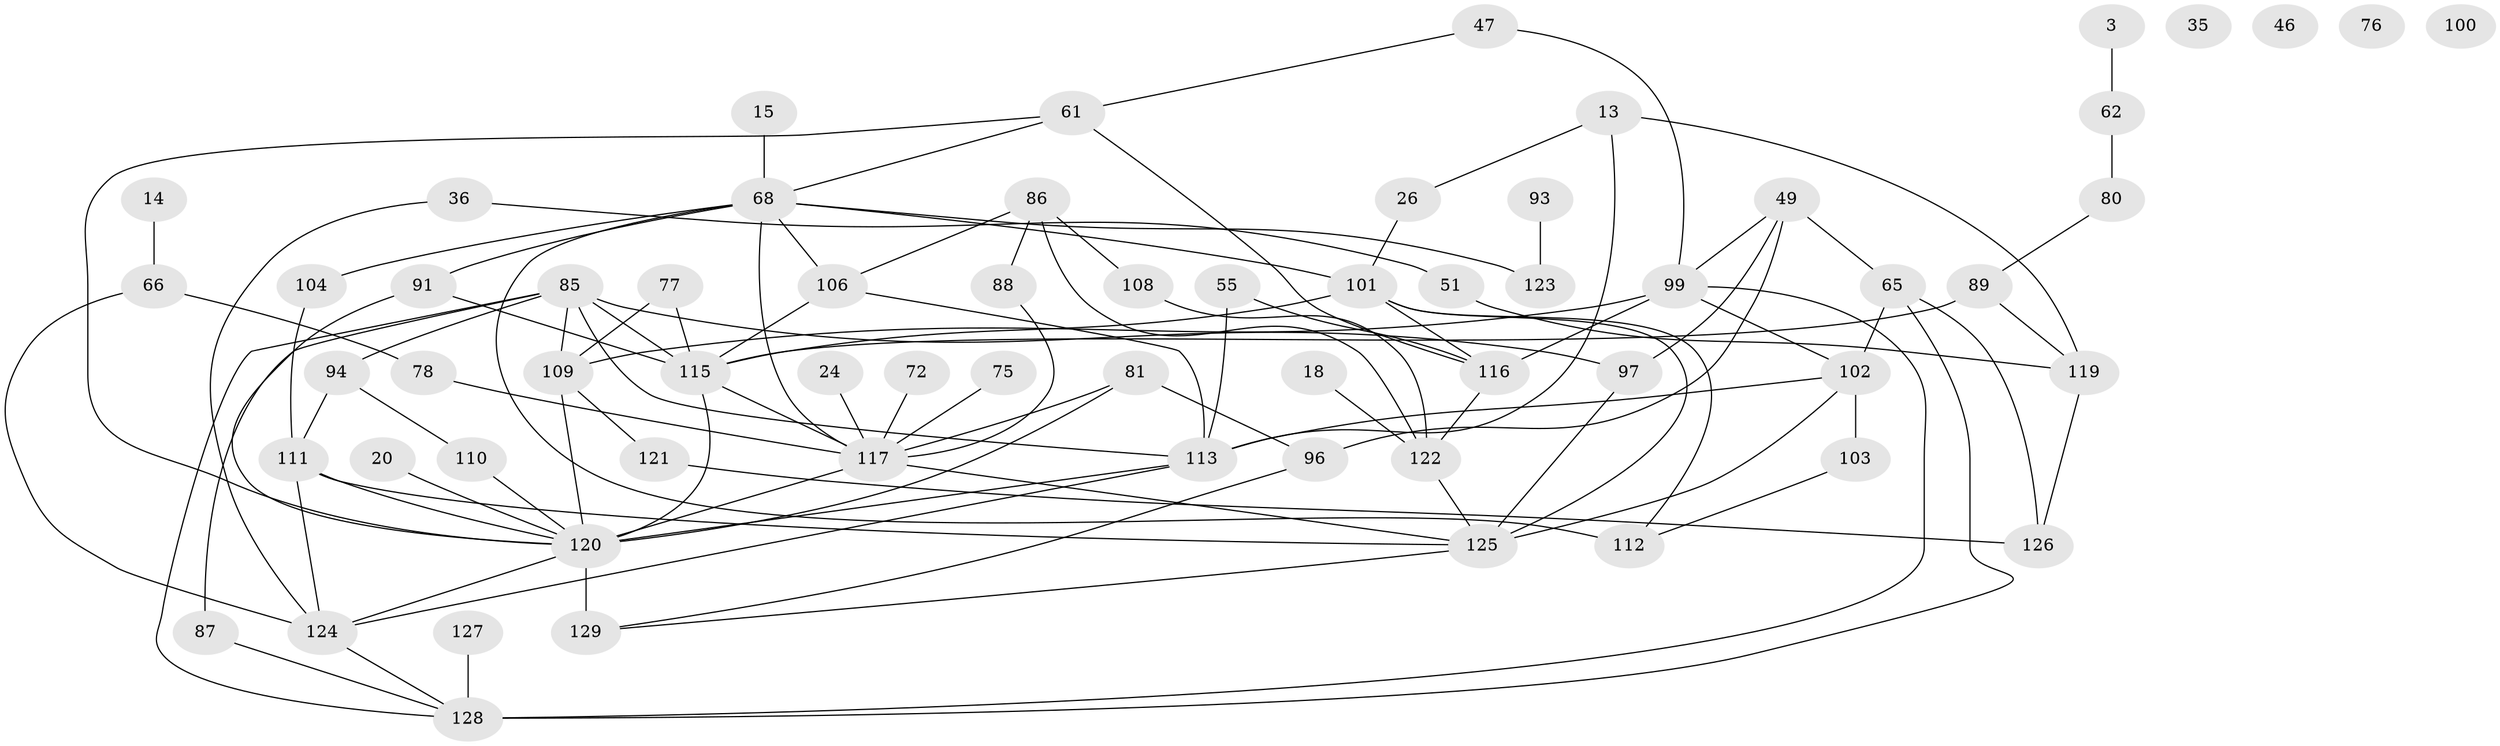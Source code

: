 // original degree distribution, {5: 0.10077519379844961, 1: 0.13178294573643412, 2: 0.26356589147286824, 3: 0.2713178294573643, 4: 0.13178294573643412, 6: 0.03875968992248062, 7: 0.023255813953488372, 0: 0.031007751937984496, 8: 0.007751937984496124}
// Generated by graph-tools (version 1.1) at 2025/40/03/09/25 04:40:20]
// undirected, 64 vertices, 105 edges
graph export_dot {
graph [start="1"]
  node [color=gray90,style=filled];
  3;
  13;
  14;
  15;
  18;
  20;
  24;
  26;
  35;
  36;
  46;
  47;
  49;
  51;
  55;
  61 [super="+44+41"];
  62;
  65 [super="+43"];
  66 [super="+64"];
  68 [super="+25"];
  72;
  75;
  76;
  77;
  78;
  80;
  81 [super="+50"];
  85 [super="+38+59+63"];
  86 [super="+58"];
  87;
  88 [super="+67"];
  89 [super="+42"];
  91;
  93;
  94 [super="+74"];
  96 [super="+95"];
  97 [super="+30+82"];
  99 [super="+5+90+98"];
  100;
  101 [super="+52+45"];
  102 [super="+37"];
  103 [super="+23"];
  104;
  106;
  108;
  109 [super="+56+70"];
  110;
  111 [super="+71"];
  112 [super="+79"];
  113 [super="+29+92"];
  115 [super="+39+73+54"];
  116 [super="+31+48"];
  117 [super="+114+16+28"];
  119 [super="+12"];
  120 [super="+69"];
  121;
  122 [super="+60+83+107"];
  123;
  124 [super="+33"];
  125 [super="+7+118"];
  126 [super="+22+57"];
  127;
  128 [super="+17"];
  129 [super="+105"];
  3 -- 62;
  13 -- 26;
  13 -- 119 [weight=2];
  13 -- 113;
  14 -- 66;
  15 -- 68;
  18 -- 122;
  20 -- 120;
  24 -- 117;
  26 -- 101;
  36 -- 51;
  36 -- 124;
  47 -- 61;
  47 -- 99;
  49 -- 96 [weight=2];
  49 -- 65;
  49 -- 99;
  49 -- 97;
  51 -- 119;
  55 -- 113;
  55 -- 116;
  61 -- 116;
  61 -- 68;
  61 -- 120;
  62 -- 80;
  65 -- 128 [weight=2];
  65 -- 102;
  65 -- 126;
  66 -- 78;
  66 -- 124 [weight=2];
  68 -- 91;
  68 -- 106;
  68 -- 112 [weight=2];
  68 -- 104;
  68 -- 123;
  68 -- 117 [weight=2];
  68 -- 101;
  72 -- 117;
  75 -- 117;
  77 -- 115;
  77 -- 109;
  78 -- 117;
  80 -- 89;
  81 -- 96;
  81 -- 117;
  81 -- 120;
  85 -- 113 [weight=2];
  85 -- 115 [weight=2];
  85 -- 128;
  85 -- 97;
  85 -- 87;
  85 -- 94 [weight=2];
  85 -- 109;
  86 -- 88;
  86 -- 106;
  86 -- 108;
  86 -- 122;
  87 -- 128;
  88 -- 117;
  89 -- 119;
  89 -- 115 [weight=2];
  91 -- 115;
  91 -- 120;
  93 -- 123;
  94 -- 111;
  94 -- 110;
  96 -- 129;
  97 -- 125;
  99 -- 128 [weight=2];
  99 -- 116 [weight=2];
  99 -- 102 [weight=2];
  99 -- 109;
  101 -- 125 [weight=3];
  101 -- 112;
  101 -- 116;
  101 -- 115;
  102 -- 113 [weight=2];
  102 -- 103;
  102 -- 125;
  103 -- 112;
  104 -- 111;
  106 -- 113;
  106 -- 115 [weight=2];
  108 -- 122;
  109 -- 120;
  109 -- 121;
  110 -- 120;
  111 -- 125;
  111 -- 124;
  111 -- 120;
  113 -- 120;
  113 -- 124;
  115 -- 120;
  115 -- 117;
  116 -- 122;
  117 -- 125 [weight=2];
  117 -- 120;
  119 -- 126;
  120 -- 129 [weight=3];
  120 -- 124;
  121 -- 126;
  122 -- 125;
  124 -- 128 [weight=2];
  125 -- 129;
  127 -- 128;
}

